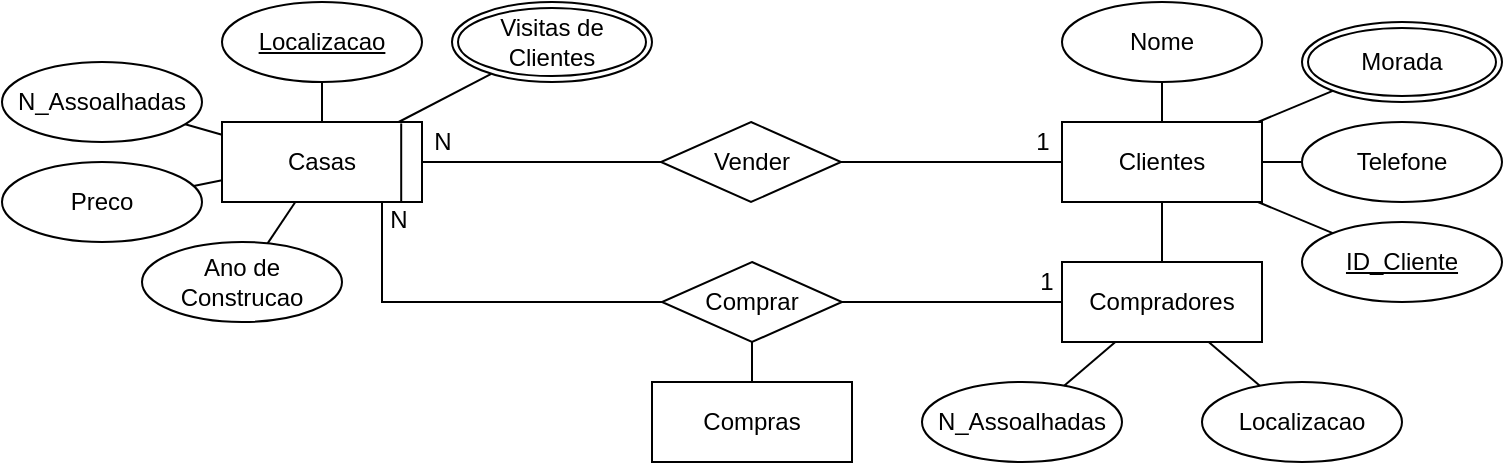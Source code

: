 <mxfile version="22.0.8" type="device">
  <diagram name="Página-1" id="uNGvJ-yRN-4q-qS61MJ8">
    <mxGraphModel dx="2029" dy="1051" grid="1" gridSize="10" guides="1" tooltips="1" connect="1" arrows="1" fold="1" page="1" pageScale="1" pageWidth="1169" pageHeight="1654" math="0" shadow="0">
      <root>
        <mxCell id="0" />
        <mxCell id="1" parent="0" />
        <mxCell id="a4Nrjj_sbyC14hlxM0lD-3" value="Casas" style="whiteSpace=wrap;html=1;align=center;" vertex="1" parent="1">
          <mxGeometry x="320" y="772" width="100" height="40" as="geometry" />
        </mxCell>
        <mxCell id="a4Nrjj_sbyC14hlxM0lD-5" value="Clientes" style="whiteSpace=wrap;html=1;align=center;" vertex="1" parent="1">
          <mxGeometry x="740" y="772" width="100" height="40" as="geometry" />
        </mxCell>
        <mxCell id="a4Nrjj_sbyC14hlxM0lD-6" value="Localizacao" style="ellipse;whiteSpace=wrap;html=1;align=center;fontStyle=4;" vertex="1" parent="1">
          <mxGeometry x="320" y="712" width="100" height="40" as="geometry" />
        </mxCell>
        <mxCell id="a4Nrjj_sbyC14hlxM0lD-7" value="" style="endArrow=none;html=1;rounded=0;" edge="1" parent="1" source="a4Nrjj_sbyC14hlxM0lD-6" target="a4Nrjj_sbyC14hlxM0lD-3">
          <mxGeometry relative="1" as="geometry">
            <mxPoint x="310" y="892" as="sourcePoint" />
            <mxPoint x="470" y="892" as="targetPoint" />
          </mxGeometry>
        </mxCell>
        <mxCell id="a4Nrjj_sbyC14hlxM0lD-8" value="N_Assoalhadas" style="ellipse;whiteSpace=wrap;html=1;align=center;" vertex="1" parent="1">
          <mxGeometry x="210" y="742" width="100" height="40" as="geometry" />
        </mxCell>
        <mxCell id="a4Nrjj_sbyC14hlxM0lD-9" value="" style="endArrow=none;html=1;rounded=0;" edge="1" parent="1" source="a4Nrjj_sbyC14hlxM0lD-8" target="a4Nrjj_sbyC14hlxM0lD-3">
          <mxGeometry relative="1" as="geometry">
            <mxPoint x="250" y="952" as="sourcePoint" />
            <mxPoint x="410" y="952" as="targetPoint" />
          </mxGeometry>
        </mxCell>
        <mxCell id="a4Nrjj_sbyC14hlxM0lD-11" value="Preco" style="ellipse;whiteSpace=wrap;html=1;align=center;" vertex="1" parent="1">
          <mxGeometry x="210" y="792" width="100" height="40" as="geometry" />
        </mxCell>
        <mxCell id="a4Nrjj_sbyC14hlxM0lD-12" value="" style="endArrow=none;html=1;rounded=0;" edge="1" parent="1" source="a4Nrjj_sbyC14hlxM0lD-11" target="a4Nrjj_sbyC14hlxM0lD-3">
          <mxGeometry relative="1" as="geometry">
            <mxPoint x="340" y="872" as="sourcePoint" />
            <mxPoint x="500" y="872" as="targetPoint" />
          </mxGeometry>
        </mxCell>
        <mxCell id="a4Nrjj_sbyC14hlxM0lD-13" value="Ano de Construcao" style="ellipse;whiteSpace=wrap;html=1;align=center;" vertex="1" parent="1">
          <mxGeometry x="280" y="832" width="100" height="40" as="geometry" />
        </mxCell>
        <mxCell id="a4Nrjj_sbyC14hlxM0lD-14" value="" style="endArrow=none;html=1;rounded=0;" edge="1" parent="1" source="a4Nrjj_sbyC14hlxM0lD-13" target="a4Nrjj_sbyC14hlxM0lD-3">
          <mxGeometry relative="1" as="geometry">
            <mxPoint x="330" y="932" as="sourcePoint" />
            <mxPoint x="490" y="932" as="targetPoint" />
          </mxGeometry>
        </mxCell>
        <mxCell id="a4Nrjj_sbyC14hlxM0lD-15" value="" style="endArrow=none;html=1;rounded=0;exitX=0.896;exitY=0.018;exitDx=0;exitDy=0;exitPerimeter=0;entryX=0.896;entryY=1.004;entryDx=0;entryDy=0;entryPerimeter=0;" edge="1" parent="1" source="a4Nrjj_sbyC14hlxM0lD-3" target="a4Nrjj_sbyC14hlxM0lD-3">
          <mxGeometry relative="1" as="geometry">
            <mxPoint x="390" y="962" as="sourcePoint" />
            <mxPoint x="550" y="962" as="targetPoint" />
          </mxGeometry>
        </mxCell>
        <mxCell id="a4Nrjj_sbyC14hlxM0lD-17" style="edgeStyle=orthogonalEdgeStyle;rounded=0;orthogonalLoop=1;jettySize=auto;html=1;exitX=1;exitY=0.5;exitDx=0;exitDy=0;endArrow=none;endFill=0;" edge="1" parent="1" source="a4Nrjj_sbyC14hlxM0lD-16" target="a4Nrjj_sbyC14hlxM0lD-5">
          <mxGeometry relative="1" as="geometry" />
        </mxCell>
        <mxCell id="a4Nrjj_sbyC14hlxM0lD-24" value="1" style="edgeLabel;html=1;align=center;verticalAlign=middle;resizable=0;points=[];fontSize=12;" vertex="1" connectable="0" parent="a4Nrjj_sbyC14hlxM0lD-17">
          <mxGeometry x="0.749" y="1" relative="1" as="geometry">
            <mxPoint x="4" y="-9" as="offset" />
          </mxGeometry>
        </mxCell>
        <mxCell id="a4Nrjj_sbyC14hlxM0lD-18" style="edgeStyle=orthogonalEdgeStyle;rounded=0;orthogonalLoop=1;jettySize=auto;html=1;exitX=0;exitY=0.5;exitDx=0;exitDy=0;endArrow=none;endFill=0;" edge="1" parent="1" source="a4Nrjj_sbyC14hlxM0lD-16" target="a4Nrjj_sbyC14hlxM0lD-3">
          <mxGeometry relative="1" as="geometry" />
        </mxCell>
        <mxCell id="a4Nrjj_sbyC14hlxM0lD-23" value="N" style="edgeLabel;html=1;align=center;verticalAlign=middle;resizable=0;points=[];fontSize=12;" vertex="1" connectable="0" parent="a4Nrjj_sbyC14hlxM0lD-18">
          <mxGeometry x="0.782" relative="1" as="geometry">
            <mxPoint x="-3" y="-10" as="offset" />
          </mxGeometry>
        </mxCell>
        <mxCell id="a4Nrjj_sbyC14hlxM0lD-16" value="Vender" style="shape=rhombus;perimeter=rhombusPerimeter;whiteSpace=wrap;html=1;align=center;" vertex="1" parent="1">
          <mxGeometry x="539.5" y="772" width="90" height="40" as="geometry" />
        </mxCell>
        <mxCell id="a4Nrjj_sbyC14hlxM0lD-19" value="Nome" style="ellipse;whiteSpace=wrap;html=1;align=center;" vertex="1" parent="1">
          <mxGeometry x="740" y="712" width="100" height="40" as="geometry" />
        </mxCell>
        <mxCell id="a4Nrjj_sbyC14hlxM0lD-20" value="Morada" style="ellipse;shape=doubleEllipse;margin=3;whiteSpace=wrap;html=1;align=center;" vertex="1" parent="1">
          <mxGeometry x="860" y="722" width="100" height="40" as="geometry" />
        </mxCell>
        <mxCell id="a4Nrjj_sbyC14hlxM0lD-21" value="Telefone" style="ellipse;whiteSpace=wrap;html=1;align=center;" vertex="1" parent="1">
          <mxGeometry x="860" y="772" width="100" height="40" as="geometry" />
        </mxCell>
        <mxCell id="a4Nrjj_sbyC14hlxM0lD-22" value="" style="endArrow=none;html=1;rounded=0;" edge="1" parent="1" source="a4Nrjj_sbyC14hlxM0lD-5" target="a4Nrjj_sbyC14hlxM0lD-21">
          <mxGeometry relative="1" as="geometry">
            <mxPoint x="760" y="902" as="sourcePoint" />
            <mxPoint x="920" y="902" as="targetPoint" />
          </mxGeometry>
        </mxCell>
        <mxCell id="a4Nrjj_sbyC14hlxM0lD-25" value="" style="endArrow=none;html=1;rounded=0;" edge="1" parent="1" source="a4Nrjj_sbyC14hlxM0lD-20" target="a4Nrjj_sbyC14hlxM0lD-5">
          <mxGeometry relative="1" as="geometry">
            <mxPoint x="720" y="892" as="sourcePoint" />
            <mxPoint x="880" y="892" as="targetPoint" />
          </mxGeometry>
        </mxCell>
        <mxCell id="a4Nrjj_sbyC14hlxM0lD-26" value="" style="endArrow=none;html=1;rounded=0;" edge="1" parent="1" source="a4Nrjj_sbyC14hlxM0lD-5" target="a4Nrjj_sbyC14hlxM0lD-19">
          <mxGeometry relative="1" as="geometry">
            <mxPoint x="710" y="902" as="sourcePoint" />
            <mxPoint x="870" y="902" as="targetPoint" />
          </mxGeometry>
        </mxCell>
        <mxCell id="a4Nrjj_sbyC14hlxM0lD-28" value="" style="endArrow=none;html=1;rounded=0;" edge="1" parent="1" source="a4Nrjj_sbyC14hlxM0lD-59" target="a4Nrjj_sbyC14hlxM0lD-3">
          <mxGeometry relative="1" as="geometry">
            <mxPoint x="458.361" y="747.648" as="sourcePoint" />
            <mxPoint x="610" y="882" as="targetPoint" />
          </mxGeometry>
        </mxCell>
        <mxCell id="a4Nrjj_sbyC14hlxM0lD-29" value="Compradores" style="whiteSpace=wrap;html=1;align=center;" vertex="1" parent="1">
          <mxGeometry x="740" y="842" width="100" height="40" as="geometry" />
        </mxCell>
        <mxCell id="a4Nrjj_sbyC14hlxM0lD-30" value="" style="endArrow=none;html=1;rounded=0;" edge="1" parent="1" source="a4Nrjj_sbyC14hlxM0lD-5" target="a4Nrjj_sbyC14hlxM0lD-29">
          <mxGeometry relative="1" as="geometry">
            <mxPoint x="750" y="842" as="sourcePoint" />
            <mxPoint x="910" y="842" as="targetPoint" />
          </mxGeometry>
        </mxCell>
        <mxCell id="a4Nrjj_sbyC14hlxM0lD-32" value="N_Assoalhadas" style="ellipse;whiteSpace=wrap;html=1;align=center;" vertex="1" parent="1">
          <mxGeometry x="670" y="902" width="100" height="40" as="geometry" />
        </mxCell>
        <mxCell id="a4Nrjj_sbyC14hlxM0lD-33" value="" style="endArrow=none;html=1;rounded=0;" edge="1" parent="1" source="a4Nrjj_sbyC14hlxM0lD-32" target="a4Nrjj_sbyC14hlxM0lD-29">
          <mxGeometry relative="1" as="geometry">
            <mxPoint x="420" y="932" as="sourcePoint" />
            <mxPoint x="580" y="932" as="targetPoint" />
          </mxGeometry>
        </mxCell>
        <mxCell id="a4Nrjj_sbyC14hlxM0lD-36" value="Localizacao" style="ellipse;whiteSpace=wrap;html=1;align=center;" vertex="1" parent="1">
          <mxGeometry x="810" y="902" width="100" height="40" as="geometry" />
        </mxCell>
        <mxCell id="a4Nrjj_sbyC14hlxM0lD-37" value="" style="endArrow=none;html=1;rounded=0;" edge="1" parent="1" source="a4Nrjj_sbyC14hlxM0lD-36" target="a4Nrjj_sbyC14hlxM0lD-29">
          <mxGeometry relative="1" as="geometry">
            <mxPoint x="550" y="972" as="sourcePoint" />
            <mxPoint x="710" y="972" as="targetPoint" />
          </mxGeometry>
        </mxCell>
        <mxCell id="a4Nrjj_sbyC14hlxM0lD-39" style="edgeStyle=orthogonalEdgeStyle;rounded=0;orthogonalLoop=1;jettySize=auto;html=1;exitX=1;exitY=0.5;exitDx=0;exitDy=0;endArrow=none;endFill=0;" edge="1" parent="1" source="a4Nrjj_sbyC14hlxM0lD-38" target="a4Nrjj_sbyC14hlxM0lD-29">
          <mxGeometry relative="1" as="geometry" />
        </mxCell>
        <mxCell id="a4Nrjj_sbyC14hlxM0lD-40" value="1" style="edgeLabel;html=1;align=center;verticalAlign=middle;resizable=0;points=[];fontSize=12;" vertex="1" connectable="0" parent="a4Nrjj_sbyC14hlxM0lD-39">
          <mxGeometry x="0.842" relative="1" as="geometry">
            <mxPoint y="-10" as="offset" />
          </mxGeometry>
        </mxCell>
        <mxCell id="a4Nrjj_sbyC14hlxM0lD-42" style="edgeStyle=orthogonalEdgeStyle;rounded=0;orthogonalLoop=1;jettySize=auto;html=1;exitX=0;exitY=0.5;exitDx=0;exitDy=0;endArrow=none;endFill=0;" edge="1" parent="1" source="a4Nrjj_sbyC14hlxM0lD-38" target="a4Nrjj_sbyC14hlxM0lD-3">
          <mxGeometry relative="1" as="geometry">
            <Array as="points">
              <mxPoint x="400" y="862" />
            </Array>
          </mxGeometry>
        </mxCell>
        <mxCell id="a4Nrjj_sbyC14hlxM0lD-43" value="N" style="edgeLabel;html=1;align=center;verticalAlign=middle;resizable=0;points=[];fontSize=12;" vertex="1" connectable="0" parent="a4Nrjj_sbyC14hlxM0lD-42">
          <mxGeometry x="0.908" y="1" relative="1" as="geometry">
            <mxPoint x="9" as="offset" />
          </mxGeometry>
        </mxCell>
        <mxCell id="a4Nrjj_sbyC14hlxM0lD-47" style="edgeStyle=orthogonalEdgeStyle;rounded=0;orthogonalLoop=1;jettySize=auto;html=1;exitX=0.5;exitY=1;exitDx=0;exitDy=0;endArrow=none;endFill=0;" edge="1" parent="1" source="a4Nrjj_sbyC14hlxM0lD-38" target="a4Nrjj_sbyC14hlxM0lD-45">
          <mxGeometry relative="1" as="geometry" />
        </mxCell>
        <mxCell id="a4Nrjj_sbyC14hlxM0lD-38" value="Comprar" style="shape=rhombus;perimeter=rhombusPerimeter;whiteSpace=wrap;html=1;align=center;" vertex="1" parent="1">
          <mxGeometry x="540" y="842" width="90" height="40" as="geometry" />
        </mxCell>
        <mxCell id="a4Nrjj_sbyC14hlxM0lD-45" value="Compras" style="whiteSpace=wrap;html=1;align=center;" vertex="1" parent="1">
          <mxGeometry x="535" y="902" width="100" height="40" as="geometry" />
        </mxCell>
        <mxCell id="a4Nrjj_sbyC14hlxM0lD-48" value="ID_Cliente" style="ellipse;whiteSpace=wrap;html=1;align=center;fontStyle=4;" vertex="1" parent="1">
          <mxGeometry x="860" y="822" width="100" height="40" as="geometry" />
        </mxCell>
        <mxCell id="a4Nrjj_sbyC14hlxM0lD-49" value="" style="endArrow=none;html=1;rounded=0;" edge="1" parent="1" source="a4Nrjj_sbyC14hlxM0lD-48" target="a4Nrjj_sbyC14hlxM0lD-5">
          <mxGeometry relative="1" as="geometry">
            <mxPoint x="710" y="992" as="sourcePoint" />
            <mxPoint x="870" y="992" as="targetPoint" />
          </mxGeometry>
        </mxCell>
        <mxCell id="a4Nrjj_sbyC14hlxM0lD-59" value="Visitas de Clientes" style="ellipse;shape=doubleEllipse;margin=3;whiteSpace=wrap;html=1;align=center;" vertex="1" parent="1">
          <mxGeometry x="435" y="712" width="100" height="40" as="geometry" />
        </mxCell>
      </root>
    </mxGraphModel>
  </diagram>
</mxfile>
